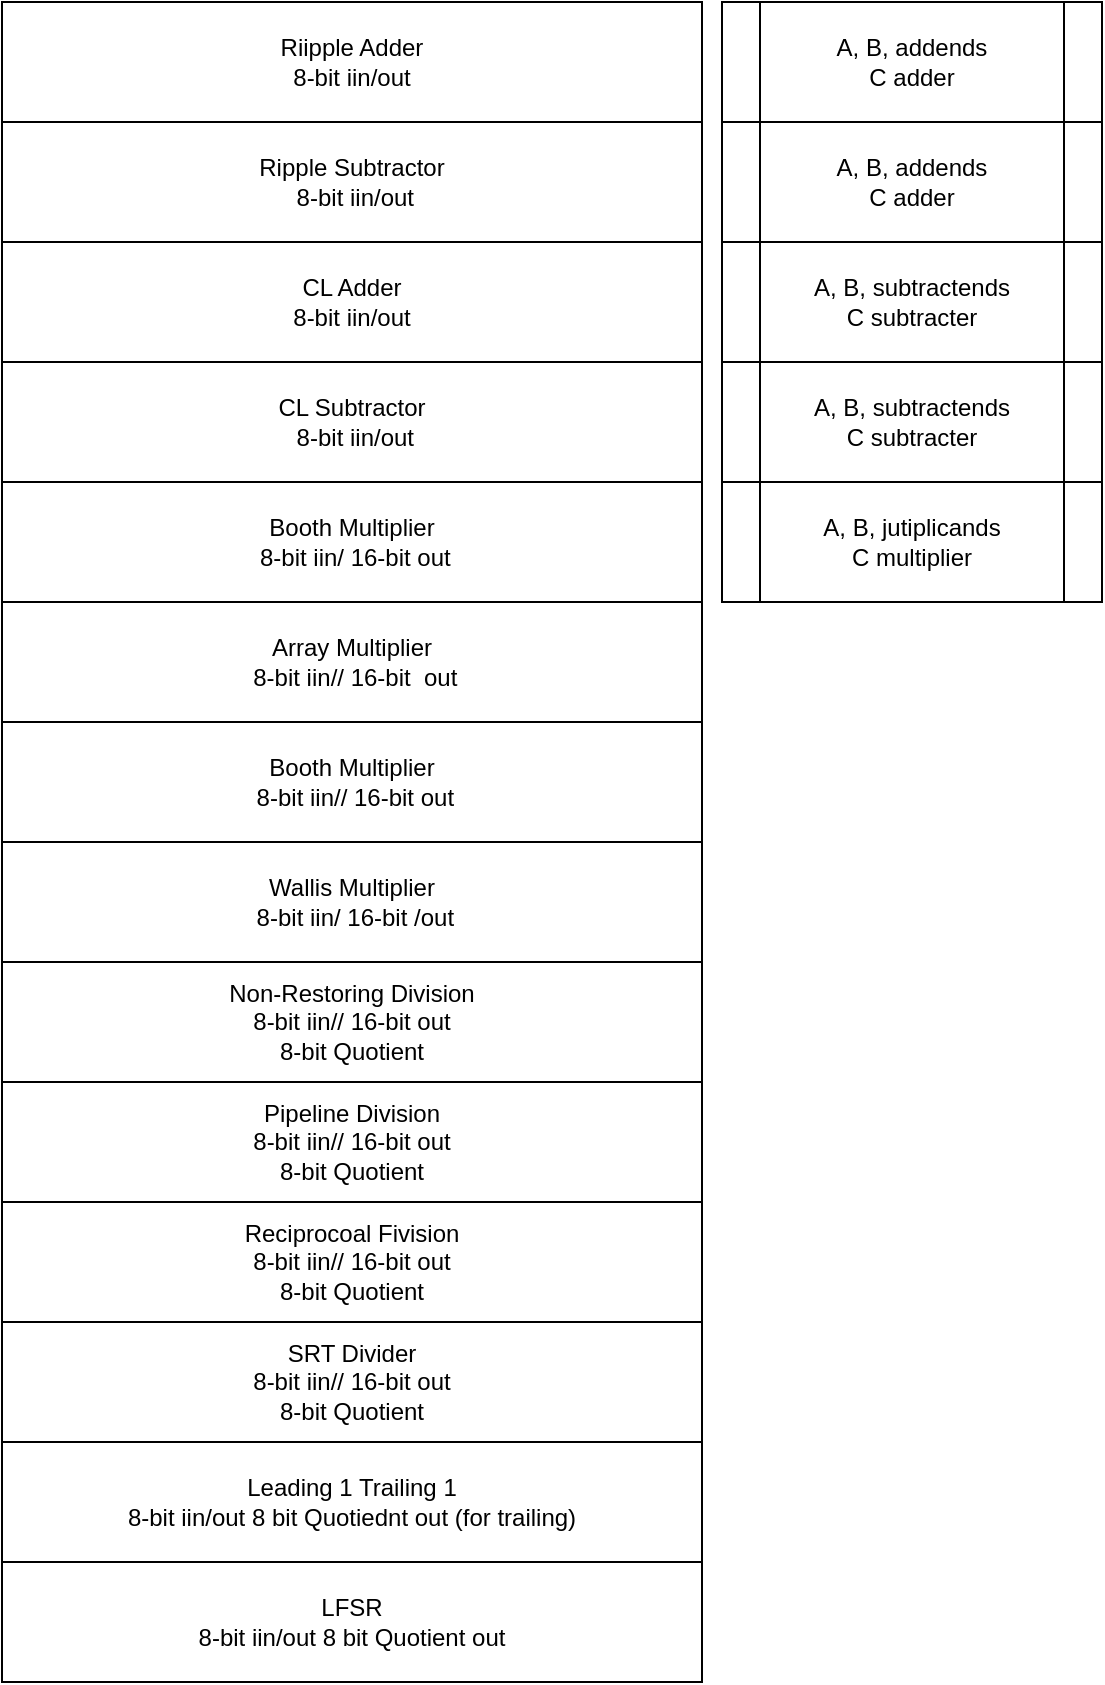 <mxfile version="21.6.1" type="device" pages="2">
  <diagram name="Page-1" id="b5b7bab2-c9e2-2cf4-8b2a-24fd1a2a6d21">
    <mxGraphModel dx="2074" dy="1197" grid="1" gridSize="10" guides="1" tooltips="1" connect="1" arrows="1" fold="1" page="1" pageScale="1" pageWidth="827" pageHeight="1169" background="none" math="0" shadow="0">
      <root>
        <mxCell id="0" />
        <mxCell id="1" parent="0" />
        <mxCell id="W0LOnqKOgB336WQRappB-2" value="CL Adder&lt;br&gt;8-bit iin/out" style="rounded=0;whiteSpace=wrap;html=1;" vertex="1" parent="1">
          <mxGeometry x="120" y="240" width="350" height="60" as="geometry" />
        </mxCell>
        <mxCell id="W0LOnqKOgB336WQRappB-3" value="CL Subtractor&lt;br&gt;&amp;nbsp;8-bit iin/out" style="rounded=0;whiteSpace=wrap;html=1;" vertex="1" parent="1">
          <mxGeometry x="120" y="300" width="350" height="60" as="geometry" />
        </mxCell>
        <mxCell id="W0LOnqKOgB336WQRappB-4" value="Booth Multiplier&lt;br&gt;&amp;nbsp;8-bit iin/ 16-bit out" style="rounded=0;whiteSpace=wrap;html=1;" vertex="1" parent="1">
          <mxGeometry x="120" y="360" width="350" height="60" as="geometry" />
        </mxCell>
        <mxCell id="W0LOnqKOgB336WQRappB-5" value="Riipple Adder&lt;br&gt;8-bit iin/out" style="rounded=0;whiteSpace=wrap;html=1;" vertex="1" parent="1">
          <mxGeometry x="120" y="120" width="350" height="60" as="geometry" />
        </mxCell>
        <mxCell id="W0LOnqKOgB336WQRappB-6" value="Ripple Subtractor&lt;br&gt;&amp;nbsp;8-bit iin/out" style="rounded=0;whiteSpace=wrap;html=1;" vertex="1" parent="1">
          <mxGeometry x="120" y="180" width="350" height="60" as="geometry" />
        </mxCell>
        <mxCell id="W0LOnqKOgB336WQRappB-7" value="Array&amp;nbsp;Multiplier&lt;br&gt;&amp;nbsp;8-bit iin// 16-bit&amp;nbsp; out" style="rounded=0;whiteSpace=wrap;html=1;" vertex="1" parent="1">
          <mxGeometry x="120" y="420" width="350" height="60" as="geometry" />
        </mxCell>
        <mxCell id="W0LOnqKOgB336WQRappB-8" value="Booth Multiplier&lt;br&gt;&amp;nbsp;8-bit iin// 16-bit&amp;nbsp;out" style="rounded=0;whiteSpace=wrap;html=1;" vertex="1" parent="1">
          <mxGeometry x="120" y="480" width="350" height="60" as="geometry" />
        </mxCell>
        <mxCell id="W0LOnqKOgB336WQRappB-9" value="LFSR&lt;br&gt;8-bit iin/out 8 bit Quotient out" style="rounded=0;whiteSpace=wrap;html=1;" vertex="1" parent="1">
          <mxGeometry x="120" y="900" width="350" height="60" as="geometry" />
        </mxCell>
        <mxCell id="W0LOnqKOgB336WQRappB-10" value="Wallis&amp;nbsp;Multiplier&lt;br&gt;&amp;nbsp;8-bit iin/ 16-bit&amp;nbsp;/out" style="rounded=0;whiteSpace=wrap;html=1;" vertex="1" parent="1">
          <mxGeometry x="120" y="540" width="350" height="60" as="geometry" />
        </mxCell>
        <mxCell id="W0LOnqKOgB336WQRappB-11" value="Reciprocoal Fivision&lt;br&gt;8-bit iin// 16-bit&amp;nbsp;out &lt;br&gt;8-bit Quotient" style="rounded=0;whiteSpace=wrap;html=1;" vertex="1" parent="1">
          <mxGeometry x="120" y="720" width="350" height="60" as="geometry" />
        </mxCell>
        <mxCell id="W0LOnqKOgB336WQRappB-12" value="SRT Divider&lt;br&gt;8-bit iin// 16-bit&amp;nbsp;out &lt;br&gt;8-bit Quotient" style="rounded=0;whiteSpace=wrap;html=1;" vertex="1" parent="1">
          <mxGeometry x="120" y="780" width="350" height="60" as="geometry" />
        </mxCell>
        <mxCell id="W0LOnqKOgB336WQRappB-13" value="Non-Restoring Division&lt;br&gt;8-bit iin// 16-bit&amp;nbsp;out &lt;br&gt;8-bit Quotient" style="rounded=0;whiteSpace=wrap;html=1;" vertex="1" parent="1">
          <mxGeometry x="120" y="600" width="350" height="60" as="geometry" />
        </mxCell>
        <mxCell id="W0LOnqKOgB336WQRappB-14" value="Pipeline Division&lt;br&gt;8-bit iin// 16-bit&amp;nbsp;out &lt;br&gt;8-bit Quotient" style="rounded=0;whiteSpace=wrap;html=1;" vertex="1" parent="1">
          <mxGeometry x="120" y="660" width="350" height="60" as="geometry" />
        </mxCell>
        <mxCell id="W0LOnqKOgB336WQRappB-15" value="Leading 1 Trailing 1&lt;br&gt;8-bit iin/out 8 bit Quotiednt out (for trailing)" style="rounded=0;whiteSpace=wrap;html=1;" vertex="1" parent="1">
          <mxGeometry x="120" y="840" width="350" height="60" as="geometry" />
        </mxCell>
        <mxCell id="W0LOnqKOgB336WQRappB-17" value="A, B, addends&lt;br&gt;C adder" style="shape=process;whiteSpace=wrap;html=1;backgroundOutline=1;" vertex="1" parent="1">
          <mxGeometry x="480" y="120" width="190" height="60" as="geometry" />
        </mxCell>
        <mxCell id="W0LOnqKOgB336WQRappB-18" value="A, B, addends&lt;br&gt;C adder" style="shape=process;whiteSpace=wrap;html=1;backgroundOutline=1;" vertex="1" parent="1">
          <mxGeometry x="480" y="180" width="190" height="60" as="geometry" />
        </mxCell>
        <mxCell id="W0LOnqKOgB336WQRappB-19" value="A, B, subtractends&lt;br&gt;C subtracter" style="shape=process;whiteSpace=wrap;html=1;backgroundOutline=1;" vertex="1" parent="1">
          <mxGeometry x="480" y="240" width="190" height="60" as="geometry" />
        </mxCell>
        <mxCell id="W0LOnqKOgB336WQRappB-20" value="A, B, subtractends&lt;br&gt;C subtracter" style="shape=process;whiteSpace=wrap;html=1;backgroundOutline=1;" vertex="1" parent="1">
          <mxGeometry x="480" y="300" width="190" height="60" as="geometry" />
        </mxCell>
        <mxCell id="W0LOnqKOgB336WQRappB-21" value="A, B, jutiplicands&lt;br&gt;C multiplier" style="shape=process;whiteSpace=wrap;html=1;backgroundOutline=1;" vertex="1" parent="1">
          <mxGeometry x="480" y="360" width="190" height="60" as="geometry" />
        </mxCell>
      </root>
    </mxGraphModel>
  </diagram>
  <diagram id="CDE1ZuvUUULAe-xZ_1jG" name="Page-2">
    <mxGraphModel dx="2074" dy="1197" grid="1" gridSize="10" guides="1" tooltips="1" connect="1" arrows="1" fold="1" page="1" pageScale="1" pageWidth="850" pageHeight="1100" math="0" shadow="0">
      <root>
        <mxCell id="0" />
        <mxCell id="1" parent="0" />
      </root>
    </mxGraphModel>
  </diagram>
</mxfile>
